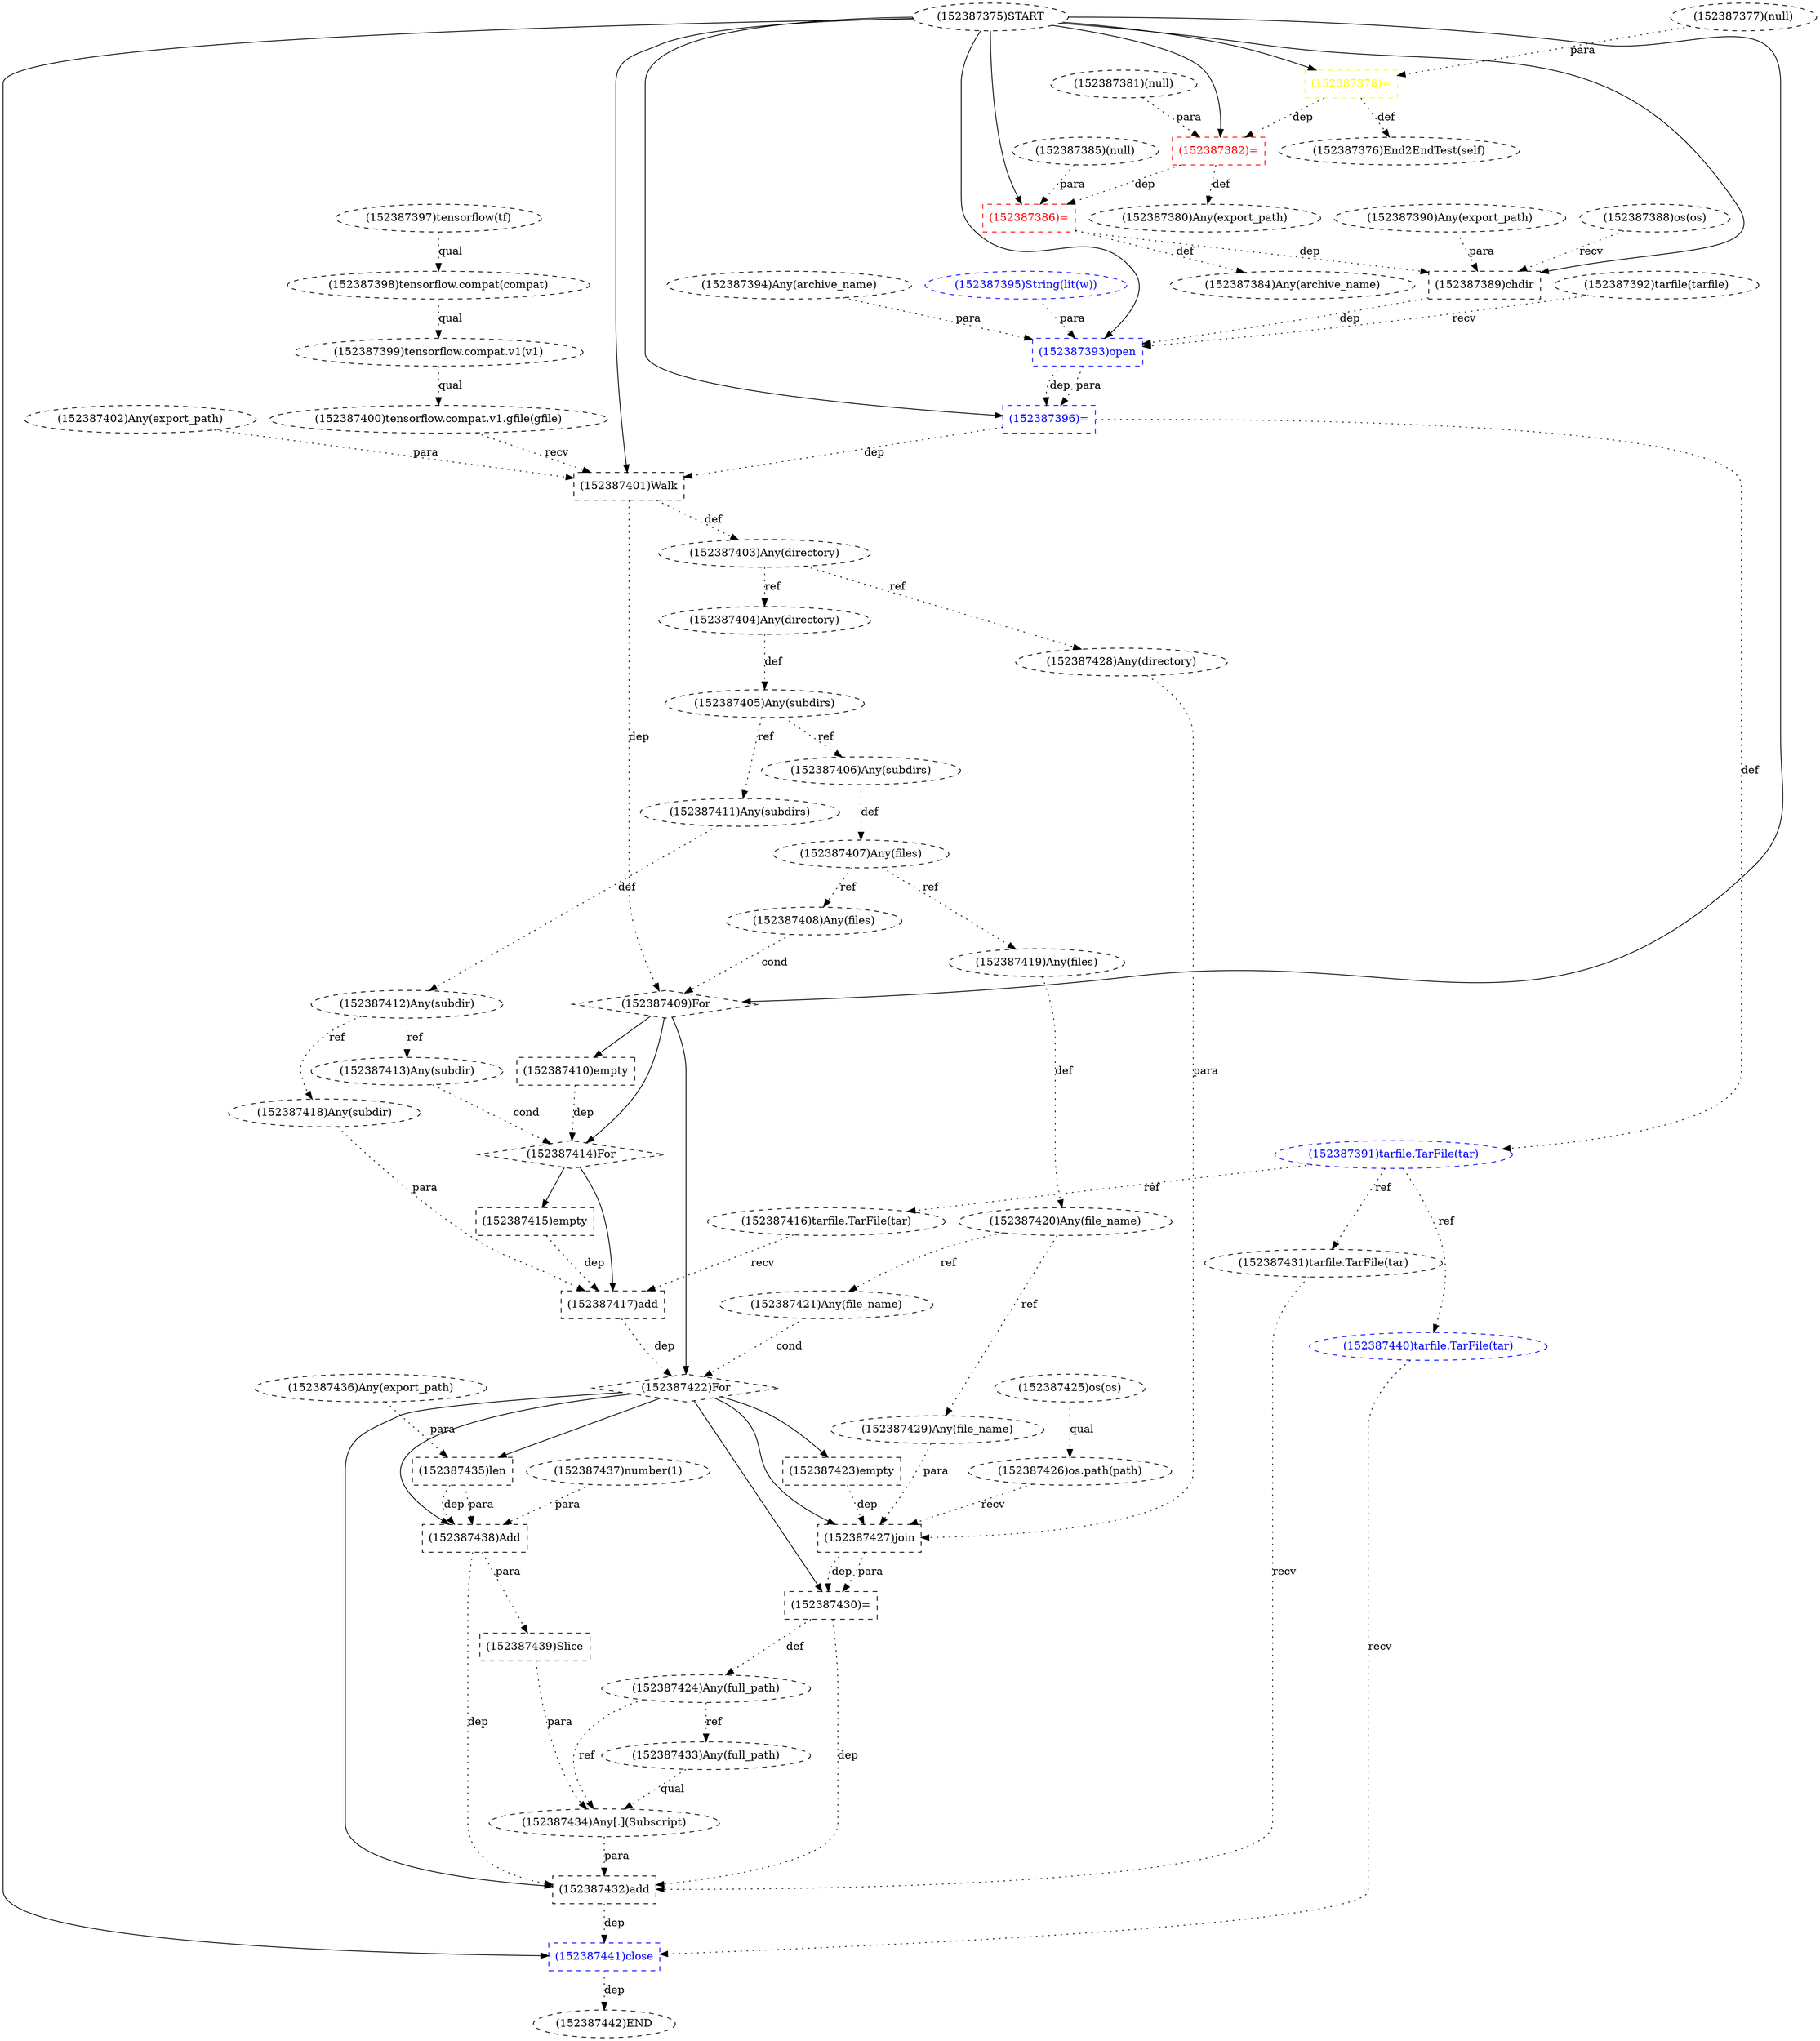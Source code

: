 digraph G {
1 [label="(152387431)tarfile.TarFile(tar)" shape=ellipse style=dashed]
2 [label="(152387396)=" shape=box style=dashed color=blue fontcolor=blue]
3 [label="(152387410)empty" shape=box style=dashed]
4 [label="(152387440)tarfile.TarFile(tar)" shape=ellipse style=dashed color=blue fontcolor=blue]
5 [label="(152387408)Any(files)" shape=ellipse style=dashed]
6 [label="(152387392)tarfile(tarfile)" shape=ellipse style=dashed]
7 [label="(152387391)tarfile.TarFile(tar)" shape=ellipse style=dashed color=blue fontcolor=blue]
8 [label="(152387417)add" shape=box style=dashed]
9 [label="(152387416)tarfile.TarFile(tar)" shape=ellipse style=dashed]
10 [label="(152387382)=" shape=box style=dashed color=red fontcolor=red]
11 [label="(152387439)Slice" shape=box style=dashed]
12 [label="(152387401)Walk" shape=box style=dashed]
13 [label="(152387442)END" style=dashed]
14 [label="(152387402)Any(export_path)" shape=ellipse style=dashed]
15 [label="(152387404)Any(directory)" shape=ellipse style=dashed]
16 [label="(152387406)Any(subdirs)" shape=ellipse style=dashed]
17 [label="(152387436)Any(export_path)" shape=ellipse style=dashed]
18 [label="(152387409)For" shape=diamond style=dashed]
19 [label="(152387421)Any(file_name)" shape=ellipse style=dashed]
20 [label="(152387433)Any(full_path)" shape=ellipse style=dashed]
21 [label="(152387399)tensorflow.compat.v1(v1)" shape=ellipse style=dashed]
22 [label="(152387437)number(1)" shape=ellipse style=dashed]
23 [label="(152387398)tensorflow.compat(compat)" shape=ellipse style=dashed]
24 [label="(152387429)Any(file_name)" shape=ellipse style=dashed]
25 [label="(152387375)START" style=dashed]
26 [label="(152387390)Any(export_path)" shape=ellipse style=dashed]
27 [label="(152387386)=" shape=box style=dashed color=red fontcolor=red]
28 [label="(152387422)For" shape=diamond style=dashed]
29 [label="(152387394)Any(archive_name)" shape=ellipse style=dashed]
30 [label="(152387381)(null)" shape=ellipse style=dashed]
31 [label="(152387395)String(lit(w))" shape=ellipse style=dashed color=blue fontcolor=blue]
32 [label="(152387403)Any(directory)" shape=ellipse style=dashed]
33 [label="(152387411)Any(subdirs)" shape=ellipse style=dashed]
34 [label="(152387414)For" shape=diamond style=dashed]
35 [label="(152387435)len" shape=box style=dashed]
36 [label="(152387434)Any[.](Subscript)" shape=ellipse style=dashed]
37 [label="(152387423)empty" shape=box style=dashed]
38 [label="(152387397)tensorflow(tf)" shape=ellipse style=dashed]
39 [label="(152387389)chdir" shape=box style=dashed]
40 [label="(152387426)os.path(path)" shape=ellipse style=dashed]
41 [label="(152387412)Any(subdir)" shape=ellipse style=dashed]
42 [label="(152387425)os(os)" shape=ellipse style=dashed]
43 [label="(152387430)=" shape=box style=dashed color=black fontcolor=black]
44 [label="(152387419)Any(files)" shape=ellipse style=dashed]
45 [label="(152387427)join" shape=box style=dashed]
46 [label="(152387380)Any(export_path)" shape=ellipse style=dashed]
47 [label="(152387384)Any(archive_name)" shape=ellipse style=dashed]
48 [label="(152387432)add" shape=box style=dashed]
49 [label="(152387428)Any(directory)" shape=ellipse style=dashed]
50 [label="(152387441)close" shape=box style=dashed color=blue fontcolor=blue]
51 [label="(152387418)Any(subdir)" shape=ellipse style=dashed]
52 [label="(152387415)empty" shape=box style=dashed]
53 [label="(152387385)(null)" shape=ellipse style=dashed]
54 [label="(152387400)tensorflow.compat.v1.gfile(gfile)" shape=ellipse style=dashed]
55 [label="(152387405)Any(subdirs)" shape=ellipse style=dashed]
56 [label="(152387413)Any(subdir)" shape=ellipse style=dashed]
57 [label="(152387438)Add" shape=box style=dashed]
58 [label="(152387393)open" shape=box style=dashed color=blue fontcolor=blue]
59 [label="(152387376)End2EndTest(self)" shape=ellipse style=dashed]
60 [label="(152387420)Any(file_name)" shape=ellipse style=dashed]
61 [label="(152387377)(null)" shape=ellipse style=dashed]
62 [label="(152387378)=" shape=box style=dashed color=yellow fontcolor=yellow]
63 [label="(152387388)os(os)" shape=ellipse style=dashed]
64 [label="(152387407)Any(files)" shape=ellipse style=dashed]
65 [label="(152387424)Any(full_path)" shape=ellipse style=dashed]
7 -> 1 [label="ref" style=dotted];
25 -> 2 [label="" style=solid];
58 -> 2 [label="dep" style=dotted];
58 -> 2 [label="para" style=dotted];
18 -> 3 [label="" style=solid];
7 -> 4 [label="ref" style=dotted];
64 -> 5 [label="ref" style=dotted];
2 -> 7 [label="def" style=dotted];
34 -> 8 [label="" style=solid];
9 -> 8 [label="recv" style=dotted];
51 -> 8 [label="para" style=dotted];
52 -> 8 [label="dep" style=dotted];
7 -> 9 [label="ref" style=dotted];
25 -> 10 [label="" style=solid];
30 -> 10 [label="para" style=dotted];
62 -> 10 [label="dep" style=dotted];
57 -> 11 [label="para" style=dotted];
25 -> 12 [label="" style=solid];
54 -> 12 [label="recv" style=dotted];
14 -> 12 [label="para" style=dotted];
2 -> 12 [label="dep" style=dotted];
50 -> 13 [label="dep" style=dotted];
32 -> 15 [label="ref" style=dotted];
55 -> 16 [label="ref" style=dotted];
25 -> 18 [label="" style=solid];
12 -> 18 [label="dep" style=dotted];
5 -> 18 [label="cond" style=dotted];
60 -> 19 [label="ref" style=dotted];
65 -> 20 [label="ref" style=dotted];
23 -> 21 [label="qual" style=dotted];
38 -> 23 [label="qual" style=dotted];
60 -> 24 [label="ref" style=dotted];
25 -> 27 [label="" style=solid];
53 -> 27 [label="para" style=dotted];
10 -> 27 [label="dep" style=dotted];
18 -> 28 [label="" style=solid];
19 -> 28 [label="cond" style=dotted];
8 -> 28 [label="dep" style=dotted];
12 -> 32 [label="def" style=dotted];
55 -> 33 [label="ref" style=dotted];
18 -> 34 [label="" style=solid];
56 -> 34 [label="cond" style=dotted];
3 -> 34 [label="dep" style=dotted];
28 -> 35 [label="" style=solid];
17 -> 35 [label="para" style=dotted];
20 -> 36 [label="qual" style=dotted];
11 -> 36 [label="para" style=dotted];
65 -> 36 [label="ref" style=dotted];
28 -> 37 [label="" style=solid];
25 -> 39 [label="" style=solid];
63 -> 39 [label="recv" style=dotted];
26 -> 39 [label="para" style=dotted];
27 -> 39 [label="dep" style=dotted];
42 -> 40 [label="qual" style=dotted];
33 -> 41 [label="def" style=dotted];
28 -> 43 [label="" style=solid];
45 -> 43 [label="dep" style=dotted];
45 -> 43 [label="para" style=dotted];
64 -> 44 [label="ref" style=dotted];
28 -> 45 [label="" style=solid];
40 -> 45 [label="recv" style=dotted];
49 -> 45 [label="para" style=dotted];
24 -> 45 [label="para" style=dotted];
37 -> 45 [label="dep" style=dotted];
10 -> 46 [label="def" style=dotted];
27 -> 47 [label="def" style=dotted];
28 -> 48 [label="" style=solid];
1 -> 48 [label="recv" style=dotted];
57 -> 48 [label="dep" style=dotted];
36 -> 48 [label="para" style=dotted];
43 -> 48 [label="dep" style=dotted];
32 -> 49 [label="ref" style=dotted];
25 -> 50 [label="" style=solid];
4 -> 50 [label="recv" style=dotted];
48 -> 50 [label="dep" style=dotted];
41 -> 51 [label="ref" style=dotted];
34 -> 52 [label="" style=solid];
21 -> 54 [label="qual" style=dotted];
15 -> 55 [label="def" style=dotted];
41 -> 56 [label="ref" style=dotted];
28 -> 57 [label="" style=solid];
35 -> 57 [label="dep" style=dotted];
35 -> 57 [label="para" style=dotted];
22 -> 57 [label="para" style=dotted];
25 -> 58 [label="" style=solid];
6 -> 58 [label="recv" style=dotted];
29 -> 58 [label="para" style=dotted];
31 -> 58 [label="para" style=dotted];
39 -> 58 [label="dep" style=dotted];
62 -> 59 [label="def" style=dotted];
44 -> 60 [label="def" style=dotted];
25 -> 62 [label="" style=solid];
61 -> 62 [label="para" style=dotted];
16 -> 64 [label="def" style=dotted];
43 -> 65 [label="def" style=dotted];
}
